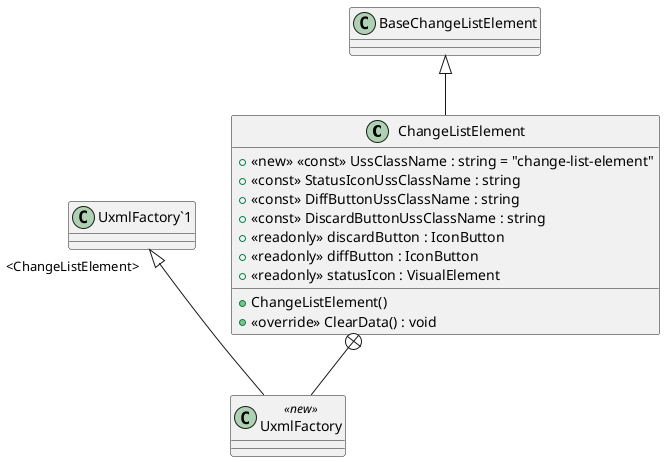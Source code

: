 @startuml
class ChangeListElement {
    + <<new>> <<const>> UssClassName : string = "change-list-element"
    + <<const>> StatusIconUssClassName : string
    + <<const>> DiffButtonUssClassName : string
    + <<const>> DiscardButtonUssClassName : string
    + <<readonly>> discardButton : IconButton
    + <<readonly>> diffButton : IconButton
    + <<readonly>> statusIcon : VisualElement
    + ChangeListElement()
    + <<override>> ClearData() : void
}
class UxmlFactory <<new>> {
}
BaseChangeListElement <|-- ChangeListElement
ChangeListElement +-- UxmlFactory
"UxmlFactory`1" "<ChangeListElement>" <|-- UxmlFactory
@enduml
